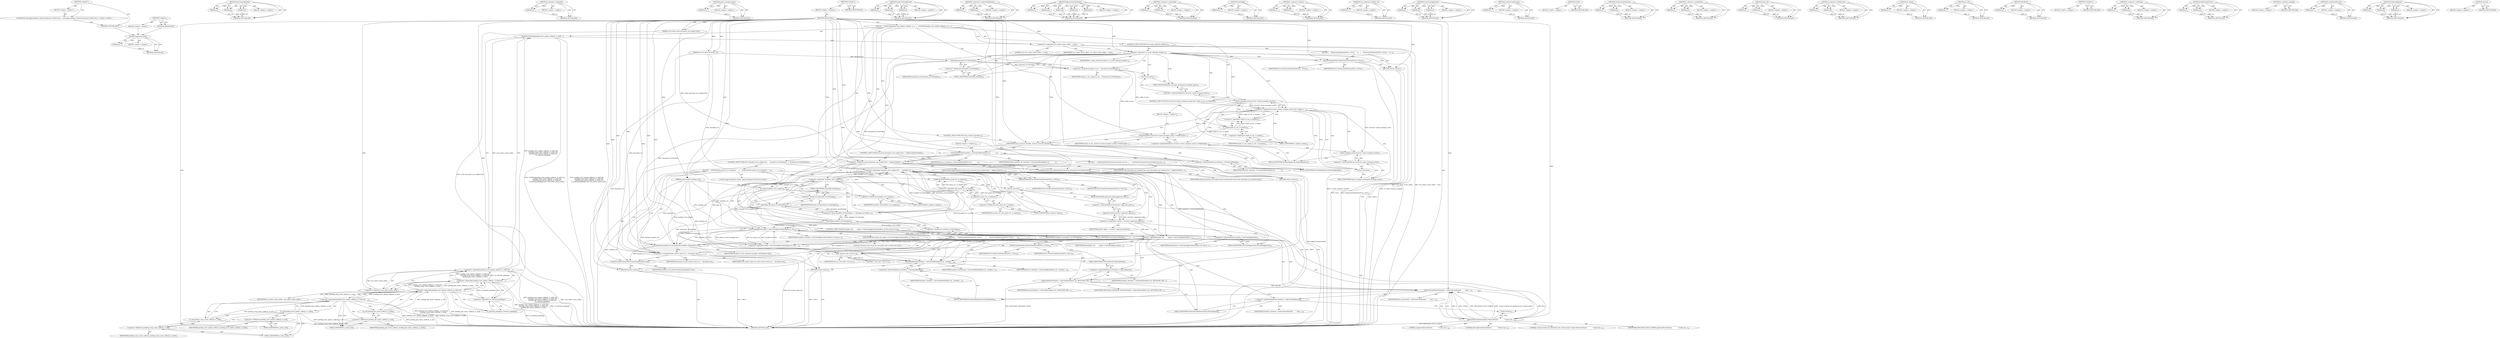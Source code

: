 digraph "&lt;global&gt;" {
vulnerable_280 [label=<(METHOD,appcache_policy)>];
vulnerable_281 [label=<(PARAM,p1)>];
vulnerable_282 [label=<(BLOCK,&lt;empty&gt;,&lt;empty&gt;)>];
vulnerable_283 [label=<(METHOD_RETURN,ANY)>];
vulnerable_260 [label=<(METHOD,OnContentBlocked)>];
vulnerable_261 [label=<(PARAM,p1)>];
vulnerable_262 [label=<(PARAM,p2)>];
vulnerable_263 [label=<(PARAM,p3)>];
vulnerable_264 [label=<(BLOCK,&lt;empty&gt;,&lt;empty&gt;)>];
vulnerable_265 [label=<(METHOD_RETURN,ANY)>];
vulnerable_218 [label=<(METHOD,&lt;operator&gt;.logicalNot)>];
vulnerable_219 [label=<(PARAM,p1)>];
vulnerable_220 [label=<(BLOCK,&lt;empty&gt;,&lt;empty&gt;)>];
vulnerable_221 [label=<(METHOD_RETURN,ANY)>];
vulnerable_239 [label=<(METHOD,quota_manager_proxy)>];
vulnerable_240 [label=<(PARAM,p1)>];
vulnerable_241 [label=<(BLOCK,&lt;empty&gt;,&lt;empty&gt;)>];
vulnerable_242 [label=<(METHOD_RETURN,ANY)>];
vulnerable_6 [label=<(METHOD,&lt;global&gt;)<SUB>1</SUB>>];
vulnerable_7 [label=<(BLOCK,&lt;empty&gt;,&lt;empty&gt;)<SUB>1</SUB>>];
vulnerable_8 [label=<(METHOD,SelectCache)<SUB>1</SUB>>];
vulnerable_9 [label=<(PARAM,const GURL&amp; document_url)<SUB>1</SUB>>];
vulnerable_10 [label=<(PARAM,const int64 cache_document_was_loaded_from)<SUB>2</SUB>>];
vulnerable_11 [label=<(PARAM,const GURL&amp; manifest_url)<SUB>3</SUB>>];
vulnerable_12 [label=<(BLOCK,{
   DCHECK(pending_start_update_callback_.is_n...,{
   DCHECK(pending_start_update_callback_.is_n...)<SUB>3</SUB>>];
vulnerable_13 [label=<(DCHECK,DCHECK(pending_start_update_callback_.is_null()...)<SUB>4</SUB>>];
vulnerable_14 [label=<(&lt;operator&gt;.logicalAnd,pending_start_update_callback_.is_null() &amp;&amp;
   ...)<SUB>4</SUB>>];
vulnerable_15 [label=<(&lt;operator&gt;.logicalAnd,pending_start_update_callback_.is_null() &amp;&amp;
   ...)<SUB>4</SUB>>];
vulnerable_16 [label=<(&lt;operator&gt;.logicalAnd,pending_start_update_callback_.is_null() &amp;&amp;
   ...)<SUB>4</SUB>>];
vulnerable_17 [label=<(&lt;operator&gt;.logicalAnd,pending_start_update_callback_.is_null() &amp;&amp;
   ...)<SUB>4</SUB>>];
vulnerable_18 [label=<(is_null,pending_start_update_callback_.is_null())<SUB>4</SUB>>];
vulnerable_19 [label=<(&lt;operator&gt;.fieldAccess,pending_start_update_callback_.is_null)<SUB>4</SUB>>];
vulnerable_20 [label=<(IDENTIFIER,pending_start_update_callback_,pending_start_update_callback_.is_null())<SUB>4</SUB>>];
vulnerable_21 [label=<(FIELD_IDENTIFIER,is_null,is_null)<SUB>4</SUB>>];
vulnerable_22 [label=<(is_null,pending_swap_cache_callback_.is_null())<SUB>5</SUB>>];
vulnerable_23 [label=<(&lt;operator&gt;.fieldAccess,pending_swap_cache_callback_.is_null)<SUB>5</SUB>>];
vulnerable_24 [label=<(IDENTIFIER,pending_swap_cache_callback_,pending_swap_cache_callback_.is_null())<SUB>5</SUB>>];
vulnerable_25 [label=<(FIELD_IDENTIFIER,is_null,is_null)<SUB>5</SUB>>];
vulnerable_26 [label=<(is_null,pending_get_status_callback_.is_null())<SUB>6</SUB>>];
vulnerable_27 [label=<(&lt;operator&gt;.fieldAccess,pending_get_status_callback_.is_null)<SUB>6</SUB>>];
vulnerable_28 [label=<(IDENTIFIER,pending_get_status_callback_,pending_get_status_callback_.is_null())<SUB>6</SUB>>];
vulnerable_29 [label=<(FIELD_IDENTIFIER,is_null,is_null)<SUB>6</SUB>>];
vulnerable_30 [label=<(&lt;operator&gt;.logicalNot,!is_selection_pending())<SUB>7</SUB>>];
vulnerable_31 [label=<(is_selection_pending,is_selection_pending())<SUB>7</SUB>>];
vulnerable_32 [label=<(&lt;operator&gt;.logicalNot,!was_select_cache_called_)<SUB>7</SUB>>];
vulnerable_33 [label=<(IDENTIFIER,was_select_cache_called_,!was_select_cache_called_)<SUB>7</SUB>>];
vulnerable_34 [label=<(&lt;operator&gt;.assignment,was_select_cache_called_ = true)<SUB>9</SUB>>];
vulnerable_35 [label=<(IDENTIFIER,was_select_cache_called_,was_select_cache_called_ = true)<SUB>9</SUB>>];
vulnerable_36 [label=<(LITERAL,true,was_select_cache_called_ = true)<SUB>9</SUB>>];
vulnerable_37 [label=<(CONTROL_STRUCTURE,IF,if (!is_cache_selection_enabled_))<SUB>10</SUB>>];
vulnerable_38 [label=<(&lt;operator&gt;.logicalNot,!is_cache_selection_enabled_)<SUB>10</SUB>>];
vulnerable_39 [label=<(IDENTIFIER,is_cache_selection_enabled_,!is_cache_selection_enabled_)<SUB>10</SUB>>];
vulnerable_40 [label=<(BLOCK,{
     FinishCacheSelection(NULL, NULL);
    re...,{
     FinishCacheSelection(NULL, NULL);
    re...)<SUB>10</SUB>>];
vulnerable_41 [label=<(FinishCacheSelection,FinishCacheSelection(NULL, NULL))<SUB>11</SUB>>];
vulnerable_42 [label=<(IDENTIFIER,NULL,FinishCacheSelection(NULL, NULL))<SUB>11</SUB>>];
vulnerable_43 [label=<(IDENTIFIER,NULL,FinishCacheSelection(NULL, NULL))<SUB>11</SUB>>];
vulnerable_44 [label=<(RETURN,return;,return;)<SUB>12</SUB>>];
vulnerable_45 [label=<(&lt;operator&gt;.assignment,origin_in_use_ = document_url.GetOrigin())<SUB>15</SUB>>];
vulnerable_46 [label=<(IDENTIFIER,origin_in_use_,origin_in_use_ = document_url.GetOrigin())<SUB>15</SUB>>];
vulnerable_47 [label=<(GetOrigin,document_url.GetOrigin())<SUB>15</SUB>>];
vulnerable_48 [label=<(&lt;operator&gt;.fieldAccess,document_url.GetOrigin)<SUB>15</SUB>>];
vulnerable_49 [label=<(IDENTIFIER,document_url,document_url.GetOrigin())<SUB>15</SUB>>];
vulnerable_50 [label=<(FIELD_IDENTIFIER,GetOrigin,GetOrigin)<SUB>15</SUB>>];
vulnerable_51 [label=<(CONTROL_STRUCTURE,IF,if (service()-&gt;quota_manager_proxy() &amp;&amp; !origin_in_use_.is_empty()))<SUB>16</SUB>>];
vulnerable_52 [label=<(&lt;operator&gt;.logicalAnd,service()-&gt;quota_manager_proxy() &amp;&amp; !origin_in_...)<SUB>16</SUB>>];
vulnerable_53 [label=<(quota_manager_proxy,service()-&gt;quota_manager_proxy())<SUB>16</SUB>>];
vulnerable_54 [label=<(&lt;operator&gt;.indirectFieldAccess,service()-&gt;quota_manager_proxy)<SUB>16</SUB>>];
vulnerable_55 [label=<(service,service())<SUB>16</SUB>>];
vulnerable_56 [label=<(FIELD_IDENTIFIER,quota_manager_proxy,quota_manager_proxy)<SUB>16</SUB>>];
vulnerable_57 [label=<(&lt;operator&gt;.logicalNot,!origin_in_use_.is_empty())<SUB>16</SUB>>];
vulnerable_58 [label=<(is_empty,origin_in_use_.is_empty())<SUB>16</SUB>>];
vulnerable_59 [label=<(&lt;operator&gt;.fieldAccess,origin_in_use_.is_empty)<SUB>16</SUB>>];
vulnerable_60 [label=<(IDENTIFIER,origin_in_use_,origin_in_use_.is_empty())<SUB>16</SUB>>];
vulnerable_61 [label=<(FIELD_IDENTIFIER,is_empty,is_empty)<SUB>16</SUB>>];
vulnerable_62 [label=<(BLOCK,&lt;empty&gt;,&lt;empty&gt;)<SUB>17</SUB>>];
vulnerable_63 [label=<(NotifyOriginInUse,service()-&gt;quota_manager_proxy()-&gt;NotifyOriginI...)<SUB>17</SUB>>];
vulnerable_64 [label=<(&lt;operator&gt;.indirectFieldAccess,service()-&gt;quota_manager_proxy()-&gt;NotifyOriginI...)<SUB>17</SUB>>];
vulnerable_65 [label=<(quota_manager_proxy,service()-&gt;quota_manager_proxy())<SUB>17</SUB>>];
vulnerable_66 [label=<(&lt;operator&gt;.indirectFieldAccess,service()-&gt;quota_manager_proxy)<SUB>17</SUB>>];
vulnerable_67 [label=<(service,service())<SUB>17</SUB>>];
vulnerable_68 [label=<(FIELD_IDENTIFIER,quota_manager_proxy,quota_manager_proxy)<SUB>17</SUB>>];
vulnerable_69 [label=<(FIELD_IDENTIFIER,NotifyOriginInUse,NotifyOriginInUse)<SUB>17</SUB>>];
vulnerable_70 [label=<(IDENTIFIER,origin_in_use_,service()-&gt;quota_manager_proxy()-&gt;NotifyOriginI...)<SUB>17</SUB>>];
vulnerable_71 [label=<(CONTROL_STRUCTURE,IF,if (main_resource_blocked_))<SUB>19</SUB>>];
vulnerable_72 [label=<(IDENTIFIER,main_resource_blocked_,if (main_resource_blocked_))<SUB>19</SUB>>];
vulnerable_73 [label=<(BLOCK,&lt;empty&gt;,&lt;empty&gt;)<SUB>20</SUB>>];
vulnerable_74 [label=<(OnContentBlocked,frontend_-&gt;OnContentBlocked(host_id_,
         ...)<SUB>20</SUB>>];
vulnerable_75 [label=<(&lt;operator&gt;.indirectFieldAccess,frontend_-&gt;OnContentBlocked)<SUB>20</SUB>>];
vulnerable_76 [label=<(IDENTIFIER,frontend_,frontend_-&gt;OnContentBlocked(host_id_,
         ...)<SUB>20</SUB>>];
vulnerable_77 [label=<(FIELD_IDENTIFIER,OnContentBlocked,OnContentBlocked)<SUB>20</SUB>>];
vulnerable_78 [label=<(IDENTIFIER,host_id_,frontend_-&gt;OnContentBlocked(host_id_,
         ...)<SUB>20</SUB>>];
vulnerable_79 [label=<(IDENTIFIER,blocked_manifest_url_,frontend_-&gt;OnContentBlocked(host_id_,
         ...)<SUB>21</SUB>>];
vulnerable_80 [label=<(CONTROL_STRUCTURE,IF,if (cache_document_was_loaded_from != kAppCacheNoCacheId))<SUB>24</SUB>>];
vulnerable_81 [label=<(&lt;operator&gt;.notEquals,cache_document_was_loaded_from != kAppCacheNoCa...)<SUB>24</SUB>>];
vulnerable_82 [label=<(IDENTIFIER,cache_document_was_loaded_from,cache_document_was_loaded_from != kAppCacheNoCa...)<SUB>24</SUB>>];
vulnerable_83 [label=<(IDENTIFIER,kAppCacheNoCacheId,cache_document_was_loaded_from != kAppCacheNoCa...)<SUB>24</SUB>>];
vulnerable_84 [label=<(BLOCK,{
     LoadSelectedCache(cache_document_was_loa...,{
     LoadSelectedCache(cache_document_was_loa...)<SUB>24</SUB>>];
vulnerable_85 [label=<(LoadSelectedCache,LoadSelectedCache(cache_document_was_loaded_from))<SUB>25</SUB>>];
vulnerable_86 [label=<(IDENTIFIER,cache_document_was_loaded_from,LoadSelectedCache(cache_document_was_loaded_from))<SUB>25</SUB>>];
vulnerable_87 [label=<(RETURN,return;,return;)<SUB>26</SUB>>];
vulnerable_88 [label=<(CONTROL_STRUCTURE,IF,if (!manifest_url.is_empty() &amp;&amp;
      (manifest_url.GetOrigin() == document_url.GetOrigin())))<SUB>29</SUB>>];
vulnerable_89 [label=<(&lt;operator&gt;.logicalAnd,!manifest_url.is_empty() &amp;&amp;
      (manifest_url...)<SUB>29</SUB>>];
vulnerable_90 [label=<(&lt;operator&gt;.logicalNot,!manifest_url.is_empty())<SUB>29</SUB>>];
vulnerable_91 [label=<(is_empty,manifest_url.is_empty())<SUB>29</SUB>>];
vulnerable_92 [label=<(&lt;operator&gt;.fieldAccess,manifest_url.is_empty)<SUB>29</SUB>>];
vulnerable_93 [label=<(IDENTIFIER,manifest_url,manifest_url.is_empty())<SUB>29</SUB>>];
vulnerable_94 [label=<(FIELD_IDENTIFIER,is_empty,is_empty)<SUB>29</SUB>>];
vulnerable_95 [label=<(&lt;operator&gt;.equals,manifest_url.GetOrigin() == document_url.GetOri...)<SUB>30</SUB>>];
vulnerable_96 [label=<(GetOrigin,manifest_url.GetOrigin())<SUB>30</SUB>>];
vulnerable_97 [label=<(&lt;operator&gt;.fieldAccess,manifest_url.GetOrigin)<SUB>30</SUB>>];
vulnerable_98 [label=<(IDENTIFIER,manifest_url,manifest_url.GetOrigin())<SUB>30</SUB>>];
vulnerable_99 [label=<(FIELD_IDENTIFIER,GetOrigin,GetOrigin)<SUB>30</SUB>>];
vulnerable_100 [label=<(GetOrigin,document_url.GetOrigin())<SUB>30</SUB>>];
vulnerable_101 [label=<(&lt;operator&gt;.fieldAccess,document_url.GetOrigin)<SUB>30</SUB>>];
vulnerable_102 [label=<(IDENTIFIER,document_url,document_url.GetOrigin())<SUB>30</SUB>>];
vulnerable_103 [label=<(FIELD_IDENTIFIER,GetOrigin,GetOrigin)<SUB>30</SUB>>];
vulnerable_104 [label=<(BLOCK,{
    DCHECK(!first_party_url_.is_empty());
   ...,{
    DCHECK(!first_party_url_.is_empty());
   ...)<SUB>30</SUB>>];
vulnerable_105 [label=<(DCHECK,DCHECK(!first_party_url_.is_empty()))<SUB>31</SUB>>];
vulnerable_106 [label=<(&lt;operator&gt;.logicalNot,!first_party_url_.is_empty())<SUB>31</SUB>>];
vulnerable_107 [label=<(is_empty,first_party_url_.is_empty())<SUB>31</SUB>>];
vulnerable_108 [label=<(&lt;operator&gt;.fieldAccess,first_party_url_.is_empty)<SUB>31</SUB>>];
vulnerable_109 [label=<(IDENTIFIER,first_party_url_,first_party_url_.is_empty())<SUB>31</SUB>>];
vulnerable_110 [label=<(FIELD_IDENTIFIER,is_empty,is_empty)<SUB>31</SUB>>];
vulnerable_111 [label="<(LOCAL,AppCachePolicy* policy: AppCachePolicy*)<SUB>32</SUB>>"];
vulnerable_112 [label=<(&lt;operator&gt;.assignment,* policy = service()-&gt;appcache_policy())<SUB>32</SUB>>];
vulnerable_113 [label=<(IDENTIFIER,policy,* policy = service()-&gt;appcache_policy())<SUB>32</SUB>>];
vulnerable_114 [label=<(appcache_policy,service()-&gt;appcache_policy())<SUB>32</SUB>>];
vulnerable_115 [label=<(&lt;operator&gt;.indirectFieldAccess,service()-&gt;appcache_policy)<SUB>32</SUB>>];
vulnerable_116 [label=<(service,service())<SUB>32</SUB>>];
vulnerable_117 [label=<(FIELD_IDENTIFIER,appcache_policy,appcache_policy)<SUB>32</SUB>>];
vulnerable_118 [label=<(CONTROL_STRUCTURE,IF,if (policy &amp;&amp;
        !policy-&gt;CanCreateAppCache(manifest_url, first_party_url_)))<SUB>33</SUB>>];
vulnerable_119 [label=<(&lt;operator&gt;.logicalAnd,policy &amp;&amp;
        !policy-&gt;CanCreateAppCache(ma...)<SUB>33</SUB>>];
vulnerable_120 [label=<(IDENTIFIER,policy,policy &amp;&amp;
        !policy-&gt;CanCreateAppCache(ma...)<SUB>33</SUB>>];
vulnerable_121 [label=<(&lt;operator&gt;.logicalNot,!policy-&gt;CanCreateAppCache(manifest_url, first_...)<SUB>34</SUB>>];
vulnerable_122 [label=<(CanCreateAppCache,policy-&gt;CanCreateAppCache(manifest_url, first_p...)<SUB>34</SUB>>];
vulnerable_123 [label=<(&lt;operator&gt;.indirectFieldAccess,policy-&gt;CanCreateAppCache)<SUB>34</SUB>>];
vulnerable_124 [label=<(IDENTIFIER,policy,policy-&gt;CanCreateAppCache(manifest_url, first_p...)<SUB>34</SUB>>];
vulnerable_125 [label=<(FIELD_IDENTIFIER,CanCreateAppCache,CanCreateAppCache)<SUB>34</SUB>>];
vulnerable_126 [label=<(IDENTIFIER,manifest_url,policy-&gt;CanCreateAppCache(manifest_url, first_p...)<SUB>34</SUB>>];
vulnerable_127 [label=<(IDENTIFIER,first_party_url_,policy-&gt;CanCreateAppCache(manifest_url, first_p...)<SUB>34</SUB>>];
vulnerable_128 [label=<(BLOCK,{
      FinishCacheSelection(NULL, NULL);
     ...,{
      FinishCacheSelection(NULL, NULL);
     ...)<SUB>34</SUB>>];
vulnerable_129 [label=<(FinishCacheSelection,FinishCacheSelection(NULL, NULL))<SUB>35</SUB>>];
vulnerable_130 [label=<(IDENTIFIER,NULL,FinishCacheSelection(NULL, NULL))<SUB>35</SUB>>];
vulnerable_131 [label=<(IDENTIFIER,NULL,FinishCacheSelection(NULL, NULL))<SUB>35</SUB>>];
vulnerable_132 [label="<(LOCAL,std.vector&lt;int&gt; host_ids: std.vector&lt;int&gt;)<SUB>36</SUB>>"];
vulnerable_133 [label=<(host_ids,host_ids(1, host_id_))<SUB>36</SUB>>];
vulnerable_134 [label=<(LITERAL,1,host_ids(1, host_id_))<SUB>36</SUB>>];
vulnerable_135 [label=<(IDENTIFIER,host_id_,host_ids(1, host_id_))<SUB>36</SUB>>];
vulnerable_136 [label=<(OnEventRaised,frontend_-&gt;OnEventRaised(host_ids, APPCACHE_CHE...)<SUB>37</SUB>>];
vulnerable_137 [label=<(&lt;operator&gt;.indirectFieldAccess,frontend_-&gt;OnEventRaised)<SUB>37</SUB>>];
vulnerable_138 [label=<(IDENTIFIER,frontend_,frontend_-&gt;OnEventRaised(host_ids, APPCACHE_CHE...)<SUB>37</SUB>>];
vulnerable_139 [label=<(FIELD_IDENTIFIER,OnEventRaised,OnEventRaised)<SUB>37</SUB>>];
vulnerable_140 [label=<(IDENTIFIER,host_ids,frontend_-&gt;OnEventRaised(host_ids, APPCACHE_CHE...)<SUB>37</SUB>>];
vulnerable_141 [label=<(IDENTIFIER,APPCACHE_CHECKING_EVENT,frontend_-&gt;OnEventRaised(host_ids, APPCACHE_CHE...)<SUB>37</SUB>>];
vulnerable_142 [label=<(OnErrorEventRaised,frontend_-&gt;OnErrorEventRaised(
          host_i...)<SUB>38</SUB>>];
vulnerable_143 [label=<(&lt;operator&gt;.indirectFieldAccess,frontend_-&gt;OnErrorEventRaised)<SUB>38</SUB>>];
vulnerable_144 [label=<(IDENTIFIER,frontend_,frontend_-&gt;OnErrorEventRaised(
          host_i...)<SUB>38</SUB>>];
vulnerable_145 [label=<(FIELD_IDENTIFIER,OnErrorEventRaised,OnErrorEventRaised)<SUB>38</SUB>>];
vulnerable_146 [label=<(IDENTIFIER,host_ids,frontend_-&gt;OnErrorEventRaised(
          host_i...)<SUB>39</SUB>>];
vulnerable_147 [label=<(AppCacheErrorDetails,AppCacheErrorDetails(
              &quot;Cache crea...)<SUB>40</SUB>>];
vulnerable_148 [label=<(LITERAL,&quot;Cache creation was blocked by the content policy&quot;,AppCacheErrorDetails(
              &quot;Cache crea...)<SUB>41</SUB>>];
vulnerable_149 [label=<(IDENTIFIER,APPCACHE_POLICY_ERROR,AppCacheErrorDetails(
              &quot;Cache crea...)<SUB>42</SUB>>];
vulnerable_150 [label=<(GURL,GURL())<SUB>43</SUB>>];
vulnerable_151 [label=<(LITERAL,0,AppCacheErrorDetails(
              &quot;Cache crea...)<SUB>44</SUB>>];
vulnerable_152 [label=<(LITERAL,false,AppCacheErrorDetails(
              &quot;Cache crea...)<SUB>45</SUB>>];
vulnerable_153 [label=<(OnContentBlocked,frontend_-&gt;OnContentBlocked(host_id_, manifest_...)<SUB>46</SUB>>];
vulnerable_154 [label=<(&lt;operator&gt;.indirectFieldAccess,frontend_-&gt;OnContentBlocked)<SUB>46</SUB>>];
vulnerable_155 [label=<(IDENTIFIER,frontend_,frontend_-&gt;OnContentBlocked(host_id_, manifest_...)<SUB>46</SUB>>];
vulnerable_156 [label=<(FIELD_IDENTIFIER,OnContentBlocked,OnContentBlocked)<SUB>46</SUB>>];
vulnerable_157 [label=<(IDENTIFIER,host_id_,frontend_-&gt;OnContentBlocked(host_id_, manifest_...)<SUB>46</SUB>>];
vulnerable_158 [label=<(IDENTIFIER,manifest_url,frontend_-&gt;OnContentBlocked(host_id_, manifest_...)<SUB>46</SUB>>];
vulnerable_159 [label=<(RETURN,return;,return;)<SUB>47</SUB>>];
vulnerable_160 [label=<(set_preferred_manifest_url,set_preferred_manifest_url(manifest_url))<SUB>50</SUB>>];
vulnerable_161 [label=<(IDENTIFIER,manifest_url,set_preferred_manifest_url(manifest_url))<SUB>50</SUB>>];
vulnerable_162 [label=<(&lt;operator&gt;.assignment,new_master_entry_url_ = document_url)<SUB>51</SUB>>];
vulnerable_163 [label=<(IDENTIFIER,new_master_entry_url_,new_master_entry_url_ = document_url)<SUB>51</SUB>>];
vulnerable_164 [label=<(IDENTIFIER,document_url,new_master_entry_url_ = document_url)<SUB>51</SUB>>];
vulnerable_165 [label=<(LoadOrCreateGroup,LoadOrCreateGroup(manifest_url))<SUB>52</SUB>>];
vulnerable_166 [label=<(IDENTIFIER,manifest_url,LoadOrCreateGroup(manifest_url))<SUB>52</SUB>>];
vulnerable_167 [label=<(RETURN,return;,return;)<SUB>53</SUB>>];
vulnerable_168 [label=<(FinishCacheSelection,FinishCacheSelection(NULL, NULL))<SUB>56</SUB>>];
vulnerable_169 [label=<(IDENTIFIER,NULL,FinishCacheSelection(NULL, NULL))<SUB>56</SUB>>];
vulnerable_170 [label=<(IDENTIFIER,NULL,FinishCacheSelection(NULL, NULL))<SUB>56</SUB>>];
vulnerable_171 [label=<(METHOD_RETURN,void)<SUB>1</SUB>>];
vulnerable_173 [label=<(METHOD_RETURN,ANY)<SUB>1</SUB>>];
vulnerable_301 [label=<(METHOD,OnErrorEventRaised)>];
vulnerable_302 [label=<(PARAM,p1)>];
vulnerable_303 [label=<(PARAM,p2)>];
vulnerable_304 [label=<(PARAM,p3)>];
vulnerable_305 [label=<(BLOCK,&lt;empty&gt;,&lt;empty&gt;)>];
vulnerable_306 [label=<(METHOD_RETURN,ANY)>];
vulnerable_243 [label=<(METHOD,&lt;operator&gt;.indirectFieldAccess)>];
vulnerable_244 [label=<(PARAM,p1)>];
vulnerable_245 [label=<(PARAM,p2)>];
vulnerable_246 [label=<(BLOCK,&lt;empty&gt;,&lt;empty&gt;)>];
vulnerable_247 [label=<(METHOD_RETURN,ANY)>];
vulnerable_307 [label=<(METHOD,AppCacheErrorDetails)>];
vulnerable_308 [label=<(PARAM,p1)>];
vulnerable_309 [label=<(PARAM,p2)>];
vulnerable_310 [label=<(PARAM,p3)>];
vulnerable_311 [label=<(PARAM,p4)>];
vulnerable_312 [label=<(PARAM,p5)>];
vulnerable_313 [label=<(BLOCK,&lt;empty&gt;,&lt;empty&gt;)>];
vulnerable_314 [label=<(METHOD_RETURN,ANY)>];
vulnerable_204 [label=<(METHOD,&lt;operator&gt;.logicalAnd)>];
vulnerable_205 [label=<(PARAM,p1)>];
vulnerable_206 [label=<(PARAM,p2)>];
vulnerable_207 [label=<(BLOCK,&lt;empty&gt;,&lt;empty&gt;)>];
vulnerable_208 [label=<(METHOD_RETURN,ANY)>];
vulnerable_235 [label=<(METHOD,GetOrigin)>];
vulnerable_236 [label=<(PARAM,p1)>];
vulnerable_237 [label=<(BLOCK,&lt;empty&gt;,&lt;empty&gt;)>];
vulnerable_238 [label=<(METHOD_RETURN,ANY)>];
vulnerable_275 [label=<(METHOD,&lt;operator&gt;.equals)>];
vulnerable_276 [label=<(PARAM,p1)>];
vulnerable_277 [label=<(PARAM,p2)>];
vulnerable_278 [label=<(BLOCK,&lt;empty&gt;,&lt;empty&gt;)>];
vulnerable_279 [label=<(METHOD_RETURN,ANY)>];
vulnerable_318 [label=<(METHOD,set_preferred_manifest_url)>];
vulnerable_319 [label=<(PARAM,p1)>];
vulnerable_320 [label=<(BLOCK,&lt;empty&gt;,&lt;empty&gt;)>];
vulnerable_321 [label=<(METHOD_RETURN,ANY)>];
vulnerable_284 [label=<(METHOD,CanCreateAppCache)>];
vulnerable_285 [label=<(PARAM,p1)>];
vulnerable_286 [label=<(PARAM,p2)>];
vulnerable_287 [label=<(PARAM,p3)>];
vulnerable_288 [label=<(BLOCK,&lt;empty&gt;,&lt;empty&gt;)>];
vulnerable_289 [label=<(METHOD_RETURN,ANY)>];
vulnerable_322 [label=<(METHOD,LoadOrCreateGroup)>];
vulnerable_323 [label=<(PARAM,p1)>];
vulnerable_324 [label=<(BLOCK,&lt;empty&gt;,&lt;empty&gt;)>];
vulnerable_325 [label=<(METHOD_RETURN,ANY)>];
vulnerable_315 [label=<(METHOD,GURL)>];
vulnerable_316 [label=<(BLOCK,&lt;empty&gt;,&lt;empty&gt;)>];
vulnerable_317 [label=<(METHOD_RETURN,ANY)>];
vulnerable_230 [label=<(METHOD,FinishCacheSelection)>];
vulnerable_231 [label=<(PARAM,p1)>];
vulnerable_232 [label=<(PARAM,p2)>];
vulnerable_233 [label=<(BLOCK,&lt;empty&gt;,&lt;empty&gt;)>];
vulnerable_234 [label=<(METHOD_RETURN,ANY)>];
vulnerable_225 [label=<(METHOD,&lt;operator&gt;.assignment)>];
vulnerable_226 [label=<(PARAM,p1)>];
vulnerable_227 [label=<(PARAM,p2)>];
vulnerable_228 [label=<(BLOCK,&lt;empty&gt;,&lt;empty&gt;)>];
vulnerable_229 [label=<(METHOD_RETURN,ANY)>];
vulnerable_290 [label=<(METHOD,host_ids)>];
vulnerable_291 [label=<(PARAM,p1)>];
vulnerable_292 [label=<(PARAM,p2)>];
vulnerable_293 [label=<(BLOCK,&lt;empty&gt;,&lt;empty&gt;)>];
vulnerable_294 [label=<(METHOD_RETURN,ANY)>];
vulnerable_213 [label=<(METHOD,&lt;operator&gt;.fieldAccess)>];
vulnerable_214 [label=<(PARAM,p1)>];
vulnerable_215 [label=<(PARAM,p2)>];
vulnerable_216 [label=<(BLOCK,&lt;empty&gt;,&lt;empty&gt;)>];
vulnerable_217 [label=<(METHOD_RETURN,ANY)>];
vulnerable_251 [label=<(METHOD,is_empty)>];
vulnerable_252 [label=<(PARAM,p1)>];
vulnerable_253 [label=<(BLOCK,&lt;empty&gt;,&lt;empty&gt;)>];
vulnerable_254 [label=<(METHOD_RETURN,ANY)>];
vulnerable_209 [label=<(METHOD,is_null)>];
vulnerable_210 [label=<(PARAM,p1)>];
vulnerable_211 [label=<(BLOCK,&lt;empty&gt;,&lt;empty&gt;)>];
vulnerable_212 [label=<(METHOD_RETURN,ANY)>];
vulnerable_200 [label=<(METHOD,DCHECK)>];
vulnerable_201 [label=<(PARAM,p1)>];
vulnerable_202 [label=<(BLOCK,&lt;empty&gt;,&lt;empty&gt;)>];
vulnerable_203 [label=<(METHOD_RETURN,ANY)>];
vulnerable_194 [label=<(METHOD,&lt;global&gt;)<SUB>1</SUB>>];
vulnerable_195 [label=<(BLOCK,&lt;empty&gt;,&lt;empty&gt;)>];
vulnerable_196 [label=<(METHOD_RETURN,ANY)>];
vulnerable_266 [label=<(METHOD,&lt;operator&gt;.notEquals)>];
vulnerable_267 [label=<(PARAM,p1)>];
vulnerable_268 [label=<(PARAM,p2)>];
vulnerable_269 [label=<(BLOCK,&lt;empty&gt;,&lt;empty&gt;)>];
vulnerable_270 [label=<(METHOD_RETURN,ANY)>];
vulnerable_255 [label=<(METHOD,NotifyOriginInUse)>];
vulnerable_256 [label=<(PARAM,p1)>];
vulnerable_257 [label=<(PARAM,p2)>];
vulnerable_258 [label=<(BLOCK,&lt;empty&gt;,&lt;empty&gt;)>];
vulnerable_259 [label=<(METHOD_RETURN,ANY)>];
vulnerable_222 [label=<(METHOD,is_selection_pending)>];
vulnerable_223 [label=<(BLOCK,&lt;empty&gt;,&lt;empty&gt;)>];
vulnerable_224 [label=<(METHOD_RETURN,ANY)>];
vulnerable_271 [label=<(METHOD,LoadSelectedCache)>];
vulnerable_272 [label=<(PARAM,p1)>];
vulnerable_273 [label=<(BLOCK,&lt;empty&gt;,&lt;empty&gt;)>];
vulnerable_274 [label=<(METHOD_RETURN,ANY)>];
vulnerable_295 [label=<(METHOD,OnEventRaised)>];
vulnerable_296 [label=<(PARAM,p1)>];
vulnerable_297 [label=<(PARAM,p2)>];
vulnerable_298 [label=<(PARAM,p3)>];
vulnerable_299 [label=<(BLOCK,&lt;empty&gt;,&lt;empty&gt;)>];
vulnerable_300 [label=<(METHOD_RETURN,ANY)>];
vulnerable_248 [label=<(METHOD,service)>];
vulnerable_249 [label=<(BLOCK,&lt;empty&gt;,&lt;empty&gt;)>];
vulnerable_250 [label=<(METHOD_RETURN,ANY)>];
fixed_6 [label=<(METHOD,&lt;global&gt;)<SUB>1</SUB>>];
fixed_7 [label=<(BLOCK,&lt;empty&gt;,&lt;empty&gt;)<SUB>1</SUB>>];
fixed_8 [label="<(UNKNOWN,void AppCacheHost::SelectCache(const GURL&amp; docu...,void AppCacheHost::SelectCache(const GURL&amp; docu...)<SUB>1</SUB>>"];
fixed_9 [label=<(METHOD_RETURN,ANY)<SUB>1</SUB>>];
fixed_14 [label=<(METHOD,&lt;global&gt;)<SUB>1</SUB>>];
fixed_15 [label=<(BLOCK,&lt;empty&gt;,&lt;empty&gt;)>];
fixed_16 [label=<(METHOD_RETURN,ANY)>];
vulnerable_280 -> vulnerable_281  [key=0, label="AST: "];
vulnerable_280 -> vulnerable_281  [key=1, label="DDG: "];
vulnerable_280 -> vulnerable_282  [key=0, label="AST: "];
vulnerable_280 -> vulnerable_283  [key=0, label="AST: "];
vulnerable_280 -> vulnerable_283  [key=1, label="CFG: "];
vulnerable_281 -> vulnerable_283  [key=0, label="DDG: p1"];
vulnerable_260 -> vulnerable_261  [key=0, label="AST: "];
vulnerable_260 -> vulnerable_261  [key=1, label="DDG: "];
vulnerable_260 -> vulnerable_264  [key=0, label="AST: "];
vulnerable_260 -> vulnerable_262  [key=0, label="AST: "];
vulnerable_260 -> vulnerable_262  [key=1, label="DDG: "];
vulnerable_260 -> vulnerable_265  [key=0, label="AST: "];
vulnerable_260 -> vulnerable_265  [key=1, label="CFG: "];
vulnerable_260 -> vulnerable_263  [key=0, label="AST: "];
vulnerable_260 -> vulnerable_263  [key=1, label="DDG: "];
vulnerable_261 -> vulnerable_265  [key=0, label="DDG: p1"];
vulnerable_262 -> vulnerable_265  [key=0, label="DDG: p2"];
vulnerable_263 -> vulnerable_265  [key=0, label="DDG: p3"];
vulnerable_218 -> vulnerable_219  [key=0, label="AST: "];
vulnerable_218 -> vulnerable_219  [key=1, label="DDG: "];
vulnerable_218 -> vulnerable_220  [key=0, label="AST: "];
vulnerable_218 -> vulnerable_221  [key=0, label="AST: "];
vulnerable_218 -> vulnerable_221  [key=1, label="CFG: "];
vulnerable_219 -> vulnerable_221  [key=0, label="DDG: p1"];
vulnerable_239 -> vulnerable_240  [key=0, label="AST: "];
vulnerable_239 -> vulnerable_240  [key=1, label="DDG: "];
vulnerable_239 -> vulnerable_241  [key=0, label="AST: "];
vulnerable_239 -> vulnerable_242  [key=0, label="AST: "];
vulnerable_239 -> vulnerable_242  [key=1, label="CFG: "];
vulnerable_240 -> vulnerable_242  [key=0, label="DDG: p1"];
vulnerable_6 -> vulnerable_7  [key=0, label="AST: "];
vulnerable_6 -> vulnerable_173  [key=0, label="AST: "];
vulnerable_6 -> vulnerable_173  [key=1, label="CFG: "];
vulnerable_7 -> vulnerable_8  [key=0, label="AST: "];
vulnerable_8 -> vulnerable_9  [key=0, label="AST: "];
vulnerable_8 -> vulnerable_9  [key=1, label="DDG: "];
vulnerable_8 -> vulnerable_10  [key=0, label="AST: "];
vulnerable_8 -> vulnerable_10  [key=1, label="DDG: "];
vulnerable_8 -> vulnerable_11  [key=0, label="AST: "];
vulnerable_8 -> vulnerable_11  [key=1, label="DDG: "];
vulnerable_8 -> vulnerable_12  [key=0, label="AST: "];
vulnerable_8 -> vulnerable_171  [key=0, label="AST: "];
vulnerable_8 -> vulnerable_21  [key=0, label="CFG: "];
vulnerable_8 -> vulnerable_34  [key=0, label="DDG: "];
vulnerable_8 -> vulnerable_72  [key=0, label="DDG: "];
vulnerable_8 -> vulnerable_168  [key=0, label="DDG: "];
vulnerable_8 -> vulnerable_38  [key=0, label="DDG: "];
vulnerable_8 -> vulnerable_44  [key=0, label="DDG: "];
vulnerable_8 -> vulnerable_81  [key=0, label="DDG: "];
vulnerable_8 -> vulnerable_87  [key=0, label="DDG: "];
vulnerable_8 -> vulnerable_162  [key=0, label="DDG: "];
vulnerable_8 -> vulnerable_167  [key=0, label="DDG: "];
vulnerable_8 -> vulnerable_32  [key=0, label="DDG: "];
vulnerable_8 -> vulnerable_41  [key=0, label="DDG: "];
vulnerable_8 -> vulnerable_63  [key=0, label="DDG: "];
vulnerable_8 -> vulnerable_74  [key=0, label="DDG: "];
vulnerable_8 -> vulnerable_85  [key=0, label="DDG: "];
vulnerable_8 -> vulnerable_160  [key=0, label="DDG: "];
vulnerable_8 -> vulnerable_165  [key=0, label="DDG: "];
vulnerable_8 -> vulnerable_30  [key=0, label="DDG: "];
vulnerable_8 -> vulnerable_119  [key=0, label="DDG: "];
vulnerable_8 -> vulnerable_159  [key=0, label="DDG: "];
vulnerable_8 -> vulnerable_129  [key=0, label="DDG: "];
vulnerable_8 -> vulnerable_133  [key=0, label="DDG: "];
vulnerable_8 -> vulnerable_136  [key=0, label="DDG: "];
vulnerable_8 -> vulnerable_142  [key=0, label="DDG: "];
vulnerable_8 -> vulnerable_153  [key=0, label="DDG: "];
vulnerable_8 -> vulnerable_122  [key=0, label="DDG: "];
vulnerable_8 -> vulnerable_147  [key=0, label="DDG: "];
vulnerable_9 -> vulnerable_171  [key=0, label="DDG: document_url"];
vulnerable_9 -> vulnerable_47  [key=0, label="DDG: document_url"];
vulnerable_9 -> vulnerable_162  [key=0, label="DDG: document_url"];
vulnerable_9 -> vulnerable_100  [key=0, label="DDG: document_url"];
vulnerable_10 -> vulnerable_171  [key=0, label="DDG: cache_document_was_loaded_from"];
vulnerable_10 -> vulnerable_81  [key=0, label="DDG: cache_document_was_loaded_from"];
vulnerable_11 -> vulnerable_171  [key=0, label="DDG: manifest_url"];
vulnerable_11 -> vulnerable_160  [key=0, label="DDG: manifest_url"];
vulnerable_11 -> vulnerable_91  [key=0, label="DDG: manifest_url"];
vulnerable_11 -> vulnerable_96  [key=0, label="DDG: manifest_url"];
vulnerable_11 -> vulnerable_153  [key=0, label="DDG: manifest_url"];
vulnerable_11 -> vulnerable_122  [key=0, label="DDG: manifest_url"];
vulnerable_12 -> vulnerable_13  [key=0, label="AST: "];
vulnerable_12 -> vulnerable_34  [key=0, label="AST: "];
vulnerable_12 -> vulnerable_37  [key=0, label="AST: "];
vulnerable_12 -> vulnerable_45  [key=0, label="AST: "];
vulnerable_12 -> vulnerable_51  [key=0, label="AST: "];
vulnerable_12 -> vulnerable_71  [key=0, label="AST: "];
vulnerable_12 -> vulnerable_80  [key=0, label="AST: "];
vulnerable_12 -> vulnerable_88  [key=0, label="AST: "];
vulnerable_12 -> vulnerable_168  [key=0, label="AST: "];
vulnerable_13 -> vulnerable_14  [key=0, label="AST: "];
vulnerable_13 -> vulnerable_34  [key=0, label="CFG: "];
vulnerable_13 -> vulnerable_171  [key=0, label="DDG: pending_start_update_callback_.is_null() &amp;&amp;
          pending_swap_cache_callback_.is_null() &amp;&amp;
          pending_get_status_callback_.is_null() &amp;&amp;
         !is_selection_pending() &amp;&amp; !was_select_cache_called_"];
vulnerable_13 -> vulnerable_171  [key=1, label="DDG: DCHECK(pending_start_update_callback_.is_null() &amp;&amp;
          pending_swap_cache_callback_.is_null() &amp;&amp;
          pending_get_status_callback_.is_null() &amp;&amp;
         !is_selection_pending() &amp;&amp; !was_select_cache_called_)"];
vulnerable_14 -> vulnerable_15  [key=0, label="AST: "];
vulnerable_14 -> vulnerable_32  [key=0, label="AST: "];
vulnerable_14 -> vulnerable_13  [key=0, label="CFG: "];
vulnerable_14 -> vulnerable_13  [key=1, label="DDG: pending_start_update_callback_.is_null() &amp;&amp;
          pending_swap_cache_callback_.is_null() &amp;&amp;
          pending_get_status_callback_.is_null() &amp;&amp;
         !is_selection_pending()"];
vulnerable_14 -> vulnerable_13  [key=2, label="DDG: !was_select_cache_called_"];
vulnerable_14 -> vulnerable_171  [key=0, label="DDG: pending_start_update_callback_.is_null() &amp;&amp;
          pending_swap_cache_callback_.is_null() &amp;&amp;
          pending_get_status_callback_.is_null() &amp;&amp;
         !is_selection_pending()"];
vulnerable_14 -> vulnerable_171  [key=1, label="DDG: !was_select_cache_called_"];
vulnerable_15 -> vulnerable_16  [key=0, label="AST: "];
vulnerable_15 -> vulnerable_30  [key=0, label="AST: "];
vulnerable_15 -> vulnerable_14  [key=0, label="CFG: "];
vulnerable_15 -> vulnerable_14  [key=1, label="DDG: pending_start_update_callback_.is_null() &amp;&amp;
          pending_swap_cache_callback_.is_null() &amp;&amp;
          pending_get_status_callback_.is_null()"];
vulnerable_15 -> vulnerable_14  [key=2, label="DDG: !is_selection_pending()"];
vulnerable_15 -> vulnerable_32  [key=0, label="CFG: "];
vulnerable_15 -> vulnerable_32  [key=1, label="CDG: "];
vulnerable_15 -> vulnerable_171  [key=0, label="DDG: pending_start_update_callback_.is_null() &amp;&amp;
          pending_swap_cache_callback_.is_null() &amp;&amp;
          pending_get_status_callback_.is_null()"];
vulnerable_15 -> vulnerable_171  [key=1, label="DDG: !is_selection_pending()"];
vulnerable_16 -> vulnerable_17  [key=0, label="AST: "];
vulnerable_16 -> vulnerable_26  [key=0, label="AST: "];
vulnerable_16 -> vulnerable_31  [key=0, label="CFG: "];
vulnerable_16 -> vulnerable_31  [key=1, label="CDG: "];
vulnerable_16 -> vulnerable_15  [key=0, label="CFG: "];
vulnerable_16 -> vulnerable_15  [key=1, label="DDG: pending_start_update_callback_.is_null() &amp;&amp;
          pending_swap_cache_callback_.is_null()"];
vulnerable_16 -> vulnerable_15  [key=2, label="DDG: pending_get_status_callback_.is_null()"];
vulnerable_16 -> vulnerable_171  [key=0, label="DDG: pending_start_update_callback_.is_null() &amp;&amp;
          pending_swap_cache_callback_.is_null()"];
vulnerable_16 -> vulnerable_171  [key=1, label="DDG: pending_get_status_callback_.is_null()"];
vulnerable_16 -> vulnerable_30  [key=0, label="CDG: "];
vulnerable_17 -> vulnerable_18  [key=0, label="AST: "];
vulnerable_17 -> vulnerable_22  [key=0, label="AST: "];
vulnerable_17 -> vulnerable_16  [key=0, label="CFG: "];
vulnerable_17 -> vulnerable_16  [key=1, label="DDG: pending_start_update_callback_.is_null()"];
vulnerable_17 -> vulnerable_16  [key=2, label="DDG: pending_swap_cache_callback_.is_null()"];
vulnerable_17 -> vulnerable_29  [key=0, label="CFG: "];
vulnerable_17 -> vulnerable_29  [key=1, label="CDG: "];
vulnerable_17 -> vulnerable_171  [key=0, label="DDG: pending_start_update_callback_.is_null()"];
vulnerable_17 -> vulnerable_171  [key=1, label="DDG: pending_swap_cache_callback_.is_null()"];
vulnerable_17 -> vulnerable_26  [key=0, label="CDG: "];
vulnerable_17 -> vulnerable_27  [key=0, label="CDG: "];
vulnerable_18 -> vulnerable_19  [key=0, label="AST: "];
vulnerable_18 -> vulnerable_17  [key=0, label="CFG: "];
vulnerable_18 -> vulnerable_17  [key=1, label="DDG: pending_start_update_callback_.is_null"];
vulnerable_18 -> vulnerable_25  [key=0, label="CFG: "];
vulnerable_18 -> vulnerable_25  [key=1, label="CDG: "];
vulnerable_18 -> vulnerable_171  [key=0, label="DDG: pending_start_update_callback_.is_null"];
vulnerable_18 -> vulnerable_22  [key=0, label="CDG: "];
vulnerable_18 -> vulnerable_23  [key=0, label="CDG: "];
vulnerable_19 -> vulnerable_20  [key=0, label="AST: "];
vulnerable_19 -> vulnerable_21  [key=0, label="AST: "];
vulnerable_19 -> vulnerable_18  [key=0, label="CFG: "];
vulnerable_21 -> vulnerable_19  [key=0, label="CFG: "];
vulnerable_22 -> vulnerable_23  [key=0, label="AST: "];
vulnerable_22 -> vulnerable_17  [key=0, label="CFG: "];
vulnerable_22 -> vulnerable_17  [key=1, label="DDG: pending_swap_cache_callback_.is_null"];
vulnerable_22 -> vulnerable_171  [key=0, label="DDG: pending_swap_cache_callback_.is_null"];
vulnerable_23 -> vulnerable_24  [key=0, label="AST: "];
vulnerable_23 -> vulnerable_25  [key=0, label="AST: "];
vulnerable_23 -> vulnerable_22  [key=0, label="CFG: "];
vulnerable_25 -> vulnerable_23  [key=0, label="CFG: "];
vulnerable_26 -> vulnerable_27  [key=0, label="AST: "];
vulnerable_26 -> vulnerable_16  [key=0, label="CFG: "];
vulnerable_26 -> vulnerable_16  [key=1, label="DDG: pending_get_status_callback_.is_null"];
vulnerable_26 -> vulnerable_171  [key=0, label="DDG: pending_get_status_callback_.is_null"];
vulnerable_27 -> vulnerable_28  [key=0, label="AST: "];
vulnerable_27 -> vulnerable_29  [key=0, label="AST: "];
vulnerable_27 -> vulnerable_26  [key=0, label="CFG: "];
vulnerable_29 -> vulnerable_27  [key=0, label="CFG: "];
vulnerable_30 -> vulnerable_31  [key=0, label="AST: "];
vulnerable_30 -> vulnerable_15  [key=0, label="CFG: "];
vulnerable_30 -> vulnerable_15  [key=1, label="DDG: is_selection_pending()"];
vulnerable_30 -> vulnerable_171  [key=0, label="DDG: is_selection_pending()"];
vulnerable_31 -> vulnerable_30  [key=0, label="CFG: "];
vulnerable_32 -> vulnerable_33  [key=0, label="AST: "];
vulnerable_32 -> vulnerable_14  [key=0, label="CFG: "];
vulnerable_32 -> vulnerable_14  [key=1, label="DDG: was_select_cache_called_"];
vulnerable_34 -> vulnerable_35  [key=0, label="AST: "];
vulnerable_34 -> vulnerable_36  [key=0, label="AST: "];
vulnerable_34 -> vulnerable_38  [key=0, label="CFG: "];
vulnerable_34 -> vulnerable_171  [key=0, label="DDG: was_select_cache_called_"];
vulnerable_34 -> vulnerable_171  [key=1, label="DDG: was_select_cache_called_ = true"];
vulnerable_37 -> vulnerable_38  [key=0, label="AST: "];
vulnerable_37 -> vulnerable_40  [key=0, label="AST: "];
vulnerable_38 -> vulnerable_39  [key=0, label="AST: "];
vulnerable_38 -> vulnerable_41  [key=0, label="CFG: "];
vulnerable_38 -> vulnerable_41  [key=1, label="CDG: "];
vulnerable_38 -> vulnerable_50  [key=0, label="CFG: "];
vulnerable_38 -> vulnerable_50  [key=1, label="CDG: "];
vulnerable_38 -> vulnerable_171  [key=0, label="DDG: !is_cache_selection_enabled_"];
vulnerable_38 -> vulnerable_171  [key=1, label="DDG: is_cache_selection_enabled_"];
vulnerable_38 -> vulnerable_52  [key=0, label="CDG: "];
vulnerable_38 -> vulnerable_81  [key=0, label="CDG: "];
vulnerable_38 -> vulnerable_56  [key=0, label="CDG: "];
vulnerable_38 -> vulnerable_44  [key=0, label="CDG: "];
vulnerable_38 -> vulnerable_54  [key=0, label="CDG: "];
vulnerable_38 -> vulnerable_47  [key=0, label="CDG: "];
vulnerable_38 -> vulnerable_48  [key=0, label="CDG: "];
vulnerable_38 -> vulnerable_72  [key=0, label="CDG: "];
vulnerable_38 -> vulnerable_45  [key=0, label="CDG: "];
vulnerable_38 -> vulnerable_53  [key=0, label="CDG: "];
vulnerable_38 -> vulnerable_55  [key=0, label="CDG: "];
vulnerable_40 -> vulnerable_41  [key=0, label="AST: "];
vulnerable_40 -> vulnerable_44  [key=0, label="AST: "];
vulnerable_41 -> vulnerable_42  [key=0, label="AST: "];
vulnerable_41 -> vulnerable_43  [key=0, label="AST: "];
vulnerable_41 -> vulnerable_44  [key=0, label="CFG: "];
vulnerable_41 -> vulnerable_171  [key=0, label="DDG: NULL"];
vulnerable_41 -> vulnerable_171  [key=1, label="DDG: FinishCacheSelection(NULL, NULL)"];
vulnerable_44 -> vulnerable_171  [key=0, label="CFG: "];
vulnerable_44 -> vulnerable_171  [key=1, label="DDG: &lt;RET&gt;"];
vulnerable_45 -> vulnerable_46  [key=0, label="AST: "];
vulnerable_45 -> vulnerable_47  [key=0, label="AST: "];
vulnerable_45 -> vulnerable_55  [key=0, label="CFG: "];
vulnerable_45 -> vulnerable_63  [key=0, label="DDG: origin_in_use_"];
vulnerable_45 -> vulnerable_58  [key=0, label="DDG: origin_in_use_"];
vulnerable_47 -> vulnerable_48  [key=0, label="AST: "];
vulnerable_47 -> vulnerable_45  [key=0, label="CFG: "];
vulnerable_47 -> vulnerable_45  [key=1, label="DDG: document_url.GetOrigin"];
vulnerable_47 -> vulnerable_162  [key=0, label="DDG: document_url.GetOrigin"];
vulnerable_47 -> vulnerable_100  [key=0, label="DDG: document_url.GetOrigin"];
vulnerable_48 -> vulnerable_49  [key=0, label="AST: "];
vulnerable_48 -> vulnerable_50  [key=0, label="AST: "];
vulnerable_48 -> vulnerable_47  [key=0, label="CFG: "];
vulnerable_50 -> vulnerable_48  [key=0, label="CFG: "];
vulnerable_51 -> vulnerable_52  [key=0, label="AST: "];
vulnerable_51 -> vulnerable_62  [key=0, label="AST: "];
vulnerable_52 -> vulnerable_53  [key=0, label="AST: "];
vulnerable_52 -> vulnerable_57  [key=0, label="AST: "];
vulnerable_52 -> vulnerable_67  [key=0, label="CFG: "];
vulnerable_52 -> vulnerable_67  [key=1, label="CDG: "];
vulnerable_52 -> vulnerable_72  [key=0, label="CFG: "];
vulnerable_52 -> vulnerable_68  [key=0, label="CDG: "];
vulnerable_52 -> vulnerable_64  [key=0, label="CDG: "];
vulnerable_52 -> vulnerable_69  [key=0, label="CDG: "];
vulnerable_52 -> vulnerable_66  [key=0, label="CDG: "];
vulnerable_52 -> vulnerable_65  [key=0, label="CDG: "];
vulnerable_52 -> vulnerable_63  [key=0, label="CDG: "];
vulnerable_53 -> vulnerable_54  [key=0, label="AST: "];
vulnerable_53 -> vulnerable_52  [key=0, label="CFG: "];
vulnerable_53 -> vulnerable_52  [key=1, label="DDG: service()-&gt;quota_manager_proxy"];
vulnerable_53 -> vulnerable_61  [key=0, label="CFG: "];
vulnerable_53 -> vulnerable_61  [key=1, label="CDG: "];
vulnerable_53 -> vulnerable_65  [key=0, label="DDG: service()-&gt;quota_manager_proxy"];
vulnerable_53 -> vulnerable_57  [key=0, label="CDG: "];
vulnerable_53 -> vulnerable_59  [key=0, label="CDG: "];
vulnerable_53 -> vulnerable_58  [key=0, label="CDG: "];
vulnerable_54 -> vulnerable_55  [key=0, label="AST: "];
vulnerable_54 -> vulnerable_56  [key=0, label="AST: "];
vulnerable_54 -> vulnerable_53  [key=0, label="CFG: "];
vulnerable_55 -> vulnerable_56  [key=0, label="CFG: "];
vulnerable_56 -> vulnerable_54  [key=0, label="CFG: "];
vulnerable_57 -> vulnerable_58  [key=0, label="AST: "];
vulnerable_57 -> vulnerable_52  [key=0, label="CFG: "];
vulnerable_57 -> vulnerable_52  [key=1, label="DDG: origin_in_use_.is_empty()"];
vulnerable_58 -> vulnerable_59  [key=0, label="AST: "];
vulnerable_58 -> vulnerable_57  [key=0, label="CFG: "];
vulnerable_58 -> vulnerable_57  [key=1, label="DDG: origin_in_use_.is_empty"];
vulnerable_58 -> vulnerable_63  [key=0, label="DDG: origin_in_use_.is_empty"];
vulnerable_59 -> vulnerable_60  [key=0, label="AST: "];
vulnerable_59 -> vulnerable_61  [key=0, label="AST: "];
vulnerable_59 -> vulnerable_58  [key=0, label="CFG: "];
vulnerable_61 -> vulnerable_59  [key=0, label="CFG: "];
vulnerable_62 -> vulnerable_63  [key=0, label="AST: "];
vulnerable_63 -> vulnerable_64  [key=0, label="AST: "];
vulnerable_63 -> vulnerable_70  [key=0, label="AST: "];
vulnerable_63 -> vulnerable_72  [key=0, label="CFG: "];
vulnerable_64 -> vulnerable_65  [key=0, label="AST: "];
vulnerable_64 -> vulnerable_69  [key=0, label="AST: "];
vulnerable_64 -> vulnerable_63  [key=0, label="CFG: "];
vulnerable_65 -> vulnerable_66  [key=0, label="AST: "];
vulnerable_65 -> vulnerable_69  [key=0, label="CFG: "];
vulnerable_66 -> vulnerable_67  [key=0, label="AST: "];
vulnerable_66 -> vulnerable_68  [key=0, label="AST: "];
vulnerable_66 -> vulnerable_65  [key=0, label="CFG: "];
vulnerable_67 -> vulnerable_68  [key=0, label="CFG: "];
vulnerable_68 -> vulnerable_66  [key=0, label="CFG: "];
vulnerable_69 -> vulnerable_64  [key=0, label="CFG: "];
vulnerable_71 -> vulnerable_72  [key=0, label="AST: "];
vulnerable_71 -> vulnerable_73  [key=0, label="AST: "];
vulnerable_72 -> vulnerable_77  [key=0, label="CFG: "];
vulnerable_72 -> vulnerable_77  [key=1, label="CDG: "];
vulnerable_72 -> vulnerable_81  [key=0, label="CFG: "];
vulnerable_72 -> vulnerable_75  [key=0, label="CDG: "];
vulnerable_72 -> vulnerable_74  [key=0, label="CDG: "];
vulnerable_73 -> vulnerable_74  [key=0, label="AST: "];
vulnerable_74 -> vulnerable_75  [key=0, label="AST: "];
vulnerable_74 -> vulnerable_78  [key=0, label="AST: "];
vulnerable_74 -> vulnerable_79  [key=0, label="AST: "];
vulnerable_74 -> vulnerable_81  [key=0, label="CFG: "];
vulnerable_74 -> vulnerable_171  [key=0, label="DDG: blocked_manifest_url_"];
vulnerable_74 -> vulnerable_133  [key=0, label="DDG: host_id_"];
vulnerable_74 -> vulnerable_153  [key=0, label="DDG: frontend_-&gt;OnContentBlocked"];
vulnerable_75 -> vulnerable_76  [key=0, label="AST: "];
vulnerable_75 -> vulnerable_77  [key=0, label="AST: "];
vulnerable_75 -> vulnerable_74  [key=0, label="CFG: "];
vulnerable_77 -> vulnerable_75  [key=0, label="CFG: "];
vulnerable_80 -> vulnerable_81  [key=0, label="AST: "];
vulnerable_80 -> vulnerable_84  [key=0, label="AST: "];
vulnerable_81 -> vulnerable_82  [key=0, label="AST: "];
vulnerable_81 -> vulnerable_83  [key=0, label="AST: "];
vulnerable_81 -> vulnerable_85  [key=0, label="CFG: "];
vulnerable_81 -> vulnerable_85  [key=1, label="DDG: cache_document_was_loaded_from"];
vulnerable_81 -> vulnerable_85  [key=2, label="CDG: "];
vulnerable_81 -> vulnerable_94  [key=0, label="CFG: "];
vulnerable_81 -> vulnerable_94  [key=1, label="CDG: "];
vulnerable_81 -> vulnerable_171  [key=0, label="DDG: kAppCacheNoCacheId"];
vulnerable_81 -> vulnerable_92  [key=0, label="CDG: "];
vulnerable_81 -> vulnerable_87  [key=0, label="CDG: "];
vulnerable_81 -> vulnerable_91  [key=0, label="CDG: "];
vulnerable_81 -> vulnerable_90  [key=0, label="CDG: "];
vulnerable_81 -> vulnerable_89  [key=0, label="CDG: "];
vulnerable_84 -> vulnerable_85  [key=0, label="AST: "];
vulnerable_84 -> vulnerable_87  [key=0, label="AST: "];
vulnerable_85 -> vulnerable_86  [key=0, label="AST: "];
vulnerable_85 -> vulnerable_87  [key=0, label="CFG: "];
vulnerable_87 -> vulnerable_171  [key=0, label="CFG: "];
vulnerable_87 -> vulnerable_171  [key=1, label="DDG: &lt;RET&gt;"];
vulnerable_88 -> vulnerable_89  [key=0, label="AST: "];
vulnerable_88 -> vulnerable_104  [key=0, label="AST: "];
vulnerable_89 -> vulnerable_90  [key=0, label="AST: "];
vulnerable_89 -> vulnerable_95  [key=0, label="AST: "];
vulnerable_89 -> vulnerable_110  [key=0, label="CFG: "];
vulnerable_89 -> vulnerable_110  [key=1, label="CDG: "];
vulnerable_89 -> vulnerable_168  [key=0, label="CFG: "];
vulnerable_89 -> vulnerable_168  [key=1, label="CDG: "];
vulnerable_89 -> vulnerable_107  [key=0, label="CDG: "];
vulnerable_89 -> vulnerable_115  [key=0, label="CDG: "];
vulnerable_89 -> vulnerable_114  [key=0, label="CDG: "];
vulnerable_89 -> vulnerable_119  [key=0, label="CDG: "];
vulnerable_89 -> vulnerable_112  [key=0, label="CDG: "];
vulnerable_89 -> vulnerable_108  [key=0, label="CDG: "];
vulnerable_89 -> vulnerable_116  [key=0, label="CDG: "];
vulnerable_89 -> vulnerable_106  [key=0, label="CDG: "];
vulnerable_89 -> vulnerable_105  [key=0, label="CDG: "];
vulnerable_89 -> vulnerable_117  [key=0, label="CDG: "];
vulnerable_89 -> vulnerable_121  [key=0, label="CDG: "];
vulnerable_89 -> vulnerable_122  [key=0, label="CDG: "];
vulnerable_89 -> vulnerable_123  [key=0, label="CDG: "];
vulnerable_89 -> vulnerable_125  [key=0, label="CDG: "];
vulnerable_90 -> vulnerable_91  [key=0, label="AST: "];
vulnerable_90 -> vulnerable_89  [key=0, label="CFG: "];
vulnerable_90 -> vulnerable_89  [key=1, label="DDG: manifest_url.is_empty()"];
vulnerable_90 -> vulnerable_99  [key=0, label="CFG: "];
vulnerable_90 -> vulnerable_99  [key=1, label="CDG: "];
vulnerable_90 -> vulnerable_96  [key=0, label="CDG: "];
vulnerable_90 -> vulnerable_103  [key=0, label="CDG: "];
vulnerable_90 -> vulnerable_95  [key=0, label="CDG: "];
vulnerable_90 -> vulnerable_97  [key=0, label="CDG: "];
vulnerable_90 -> vulnerable_101  [key=0, label="CDG: "];
vulnerable_90 -> vulnerable_100  [key=0, label="CDG: "];
vulnerable_91 -> vulnerable_92  [key=0, label="AST: "];
vulnerable_91 -> vulnerable_90  [key=0, label="CFG: "];
vulnerable_91 -> vulnerable_90  [key=1, label="DDG: manifest_url.is_empty"];
vulnerable_91 -> vulnerable_160  [key=0, label="DDG: manifest_url.is_empty"];
vulnerable_91 -> vulnerable_153  [key=0, label="DDG: manifest_url.is_empty"];
vulnerable_91 -> vulnerable_122  [key=0, label="DDG: manifest_url.is_empty"];
vulnerable_92 -> vulnerable_93  [key=0, label="AST: "];
vulnerable_92 -> vulnerable_94  [key=0, label="AST: "];
vulnerable_92 -> vulnerable_91  [key=0, label="CFG: "];
vulnerable_94 -> vulnerable_92  [key=0, label="CFG: "];
vulnerable_95 -> vulnerable_96  [key=0, label="AST: "];
vulnerable_95 -> vulnerable_100  [key=0, label="AST: "];
vulnerable_95 -> vulnerable_89  [key=0, label="CFG: "];
vulnerable_95 -> vulnerable_89  [key=1, label="DDG: manifest_url.GetOrigin()"];
vulnerable_95 -> vulnerable_89  [key=2, label="DDG: document_url.GetOrigin()"];
vulnerable_96 -> vulnerable_97  [key=0, label="AST: "];
vulnerable_96 -> vulnerable_103  [key=0, label="CFG: "];
vulnerable_96 -> vulnerable_95  [key=0, label="DDG: manifest_url.GetOrigin"];
vulnerable_96 -> vulnerable_160  [key=0, label="DDG: manifest_url.GetOrigin"];
vulnerable_96 -> vulnerable_153  [key=0, label="DDG: manifest_url.GetOrigin"];
vulnerable_96 -> vulnerable_122  [key=0, label="DDG: manifest_url.GetOrigin"];
vulnerable_97 -> vulnerable_98  [key=0, label="AST: "];
vulnerable_97 -> vulnerable_99  [key=0, label="AST: "];
vulnerable_97 -> vulnerable_96  [key=0, label="CFG: "];
vulnerable_99 -> vulnerable_97  [key=0, label="CFG: "];
vulnerable_100 -> vulnerable_101  [key=0, label="AST: "];
vulnerable_100 -> vulnerable_95  [key=0, label="CFG: "];
vulnerable_100 -> vulnerable_95  [key=1, label="DDG: document_url.GetOrigin"];
vulnerable_100 -> vulnerable_162  [key=0, label="DDG: document_url.GetOrigin"];
vulnerable_101 -> vulnerable_102  [key=0, label="AST: "];
vulnerable_101 -> vulnerable_103  [key=0, label="AST: "];
vulnerable_101 -> vulnerable_100  [key=0, label="CFG: "];
vulnerable_103 -> vulnerable_101  [key=0, label="CFG: "];
vulnerable_104 -> vulnerable_105  [key=0, label="AST: "];
vulnerable_104 -> vulnerable_111  [key=0, label="AST: "];
vulnerable_104 -> vulnerable_112  [key=0, label="AST: "];
vulnerable_104 -> vulnerable_118  [key=0, label="AST: "];
vulnerable_104 -> vulnerable_160  [key=0, label="AST: "];
vulnerable_104 -> vulnerable_162  [key=0, label="AST: "];
vulnerable_104 -> vulnerable_165  [key=0, label="AST: "];
vulnerable_104 -> vulnerable_167  [key=0, label="AST: "];
vulnerable_105 -> vulnerable_106  [key=0, label="AST: "];
vulnerable_105 -> vulnerable_116  [key=0, label="CFG: "];
vulnerable_106 -> vulnerable_107  [key=0, label="AST: "];
vulnerable_106 -> vulnerable_105  [key=0, label="CFG: "];
vulnerable_106 -> vulnerable_105  [key=1, label="DDG: first_party_url_.is_empty()"];
vulnerable_107 -> vulnerable_108  [key=0, label="AST: "];
vulnerable_107 -> vulnerable_106  [key=0, label="CFG: "];
vulnerable_107 -> vulnerable_106  [key=1, label="DDG: first_party_url_.is_empty"];
vulnerable_107 -> vulnerable_122  [key=0, label="DDG: first_party_url_.is_empty"];
vulnerable_108 -> vulnerable_109  [key=0, label="AST: "];
vulnerable_108 -> vulnerable_110  [key=0, label="AST: "];
vulnerable_108 -> vulnerable_107  [key=0, label="CFG: "];
vulnerable_110 -> vulnerable_108  [key=0, label="CFG: "];
vulnerable_112 -> vulnerable_113  [key=0, label="AST: "];
vulnerable_112 -> vulnerable_114  [key=0, label="AST: "];
vulnerable_112 -> vulnerable_119  [key=0, label="CFG: "];
vulnerable_112 -> vulnerable_119  [key=1, label="DDG: policy"];
vulnerable_112 -> vulnerable_125  [key=0, label="CFG: "];
vulnerable_112 -> vulnerable_122  [key=0, label="DDG: policy"];
vulnerable_114 -> vulnerable_115  [key=0, label="AST: "];
vulnerable_114 -> vulnerable_112  [key=0, label="CFG: "];
vulnerable_114 -> vulnerable_112  [key=1, label="DDG: service()-&gt;appcache_policy"];
vulnerable_115 -> vulnerable_116  [key=0, label="AST: "];
vulnerable_115 -> vulnerable_117  [key=0, label="AST: "];
vulnerable_115 -> vulnerable_114  [key=0, label="CFG: "];
vulnerable_116 -> vulnerable_117  [key=0, label="CFG: "];
vulnerable_117 -> vulnerable_115  [key=0, label="CFG: "];
vulnerable_118 -> vulnerable_119  [key=0, label="AST: "];
vulnerable_118 -> vulnerable_128  [key=0, label="AST: "];
vulnerable_119 -> vulnerable_120  [key=0, label="AST: "];
vulnerable_119 -> vulnerable_121  [key=0, label="AST: "];
vulnerable_119 -> vulnerable_129  [key=0, label="CFG: "];
vulnerable_119 -> vulnerable_129  [key=1, label="CDG: "];
vulnerable_119 -> vulnerable_160  [key=0, label="CFG: "];
vulnerable_119 -> vulnerable_160  [key=1, label="CDG: "];
vulnerable_119 -> vulnerable_167  [key=0, label="CDG: "];
vulnerable_119 -> vulnerable_136  [key=0, label="CDG: "];
vulnerable_119 -> vulnerable_154  [key=0, label="CDG: "];
vulnerable_119 -> vulnerable_145  [key=0, label="CDG: "];
vulnerable_119 -> vulnerable_150  [key=0, label="CDG: "];
vulnerable_119 -> vulnerable_162  [key=0, label="CDG: "];
vulnerable_119 -> vulnerable_153  [key=0, label="CDG: "];
vulnerable_119 -> vulnerable_137  [key=0, label="CDG: "];
vulnerable_119 -> vulnerable_139  [key=0, label="CDG: "];
vulnerable_119 -> vulnerable_142  [key=0, label="CDG: "];
vulnerable_119 -> vulnerable_159  [key=0, label="CDG: "];
vulnerable_119 -> vulnerable_143  [key=0, label="CDG: "];
vulnerable_119 -> vulnerable_165  [key=0, label="CDG: "];
vulnerable_119 -> vulnerable_147  [key=0, label="CDG: "];
vulnerable_119 -> vulnerable_156  [key=0, label="CDG: "];
vulnerable_119 -> vulnerable_133  [key=0, label="CDG: "];
vulnerable_121 -> vulnerable_122  [key=0, label="AST: "];
vulnerable_121 -> vulnerable_119  [key=0, label="CFG: "];
vulnerable_121 -> vulnerable_119  [key=1, label="DDG: policy-&gt;CanCreateAppCache(manifest_url, first_party_url_)"];
vulnerable_122 -> vulnerable_123  [key=0, label="AST: "];
vulnerable_122 -> vulnerable_126  [key=0, label="AST: "];
vulnerable_122 -> vulnerable_127  [key=0, label="AST: "];
vulnerable_122 -> vulnerable_121  [key=0, label="CFG: "];
vulnerable_122 -> vulnerable_121  [key=1, label="DDG: policy-&gt;CanCreateAppCache"];
vulnerable_122 -> vulnerable_121  [key=2, label="DDG: manifest_url"];
vulnerable_122 -> vulnerable_121  [key=3, label="DDG: first_party_url_"];
vulnerable_122 -> vulnerable_160  [key=0, label="DDG: manifest_url"];
vulnerable_122 -> vulnerable_119  [key=0, label="DDG: policy-&gt;CanCreateAppCache"];
vulnerable_122 -> vulnerable_153  [key=0, label="DDG: manifest_url"];
vulnerable_123 -> vulnerable_124  [key=0, label="AST: "];
vulnerable_123 -> vulnerable_125  [key=0, label="AST: "];
vulnerable_123 -> vulnerable_122  [key=0, label="CFG: "];
vulnerable_125 -> vulnerable_123  [key=0, label="CFG: "];
vulnerable_128 -> vulnerable_129  [key=0, label="AST: "];
vulnerable_128 -> vulnerable_132  [key=0, label="AST: "];
vulnerable_128 -> vulnerable_133  [key=0, label="AST: "];
vulnerable_128 -> vulnerable_136  [key=0, label="AST: "];
vulnerable_128 -> vulnerable_142  [key=0, label="AST: "];
vulnerable_128 -> vulnerable_153  [key=0, label="AST: "];
vulnerable_128 -> vulnerable_159  [key=0, label="AST: "];
vulnerable_129 -> vulnerable_130  [key=0, label="AST: "];
vulnerable_129 -> vulnerable_131  [key=0, label="AST: "];
vulnerable_129 -> vulnerable_133  [key=0, label="CFG: "];
vulnerable_133 -> vulnerable_134  [key=0, label="AST: "];
vulnerable_133 -> vulnerable_135  [key=0, label="AST: "];
vulnerable_133 -> vulnerable_139  [key=0, label="CFG: "];
vulnerable_133 -> vulnerable_153  [key=0, label="DDG: host_id_"];
vulnerable_136 -> vulnerable_137  [key=0, label="AST: "];
vulnerable_136 -> vulnerable_140  [key=0, label="AST: "];
vulnerable_136 -> vulnerable_141  [key=0, label="AST: "];
vulnerable_136 -> vulnerable_145  [key=0, label="CFG: "];
vulnerable_136 -> vulnerable_171  [key=0, label="DDG: APPCACHE_CHECKING_EVENT"];
vulnerable_136 -> vulnerable_142  [key=0, label="DDG: host_ids"];
vulnerable_137 -> vulnerable_138  [key=0, label="AST: "];
vulnerable_137 -> vulnerable_139  [key=0, label="AST: "];
vulnerable_137 -> vulnerable_136  [key=0, label="CFG: "];
vulnerable_139 -> vulnerable_137  [key=0, label="CFG: "];
vulnerable_142 -> vulnerable_143  [key=0, label="AST: "];
vulnerable_142 -> vulnerable_146  [key=0, label="AST: "];
vulnerable_142 -> vulnerable_147  [key=0, label="AST: "];
vulnerable_142 -> vulnerable_156  [key=0, label="CFG: "];
vulnerable_143 -> vulnerable_144  [key=0, label="AST: "];
vulnerable_143 -> vulnerable_145  [key=0, label="AST: "];
vulnerable_143 -> vulnerable_150  [key=0, label="CFG: "];
vulnerable_145 -> vulnerable_143  [key=0, label="CFG: "];
vulnerable_147 -> vulnerable_148  [key=0, label="AST: "];
vulnerable_147 -> vulnerable_149  [key=0, label="AST: "];
vulnerable_147 -> vulnerable_150  [key=0, label="AST: "];
vulnerable_147 -> vulnerable_151  [key=0, label="AST: "];
vulnerable_147 -> vulnerable_152  [key=0, label="AST: "];
vulnerable_147 -> vulnerable_142  [key=0, label="CFG: "];
vulnerable_147 -> vulnerable_142  [key=1, label="DDG: 0"];
vulnerable_147 -> vulnerable_142  [key=2, label="DDG: GURL()"];
vulnerable_147 -> vulnerable_142  [key=3, label="DDG: APPCACHE_POLICY_ERROR"];
vulnerable_147 -> vulnerable_142  [key=4, label="DDG: &quot;Cache creation was blocked by the content policy&quot;"];
vulnerable_147 -> vulnerable_142  [key=5, label="DDG: false"];
vulnerable_147 -> vulnerable_171  [key=0, label="DDG: APPCACHE_POLICY_ERROR"];
vulnerable_150 -> vulnerable_147  [key=0, label="CFG: "];
vulnerable_153 -> vulnerable_154  [key=0, label="AST: "];
vulnerable_153 -> vulnerable_157  [key=0, label="AST: "];
vulnerable_153 -> vulnerable_158  [key=0, label="AST: "];
vulnerable_153 -> vulnerable_159  [key=0, label="CFG: "];
vulnerable_154 -> vulnerable_155  [key=0, label="AST: "];
vulnerable_154 -> vulnerable_156  [key=0, label="AST: "];
vulnerable_154 -> vulnerable_153  [key=0, label="CFG: "];
vulnerable_156 -> vulnerable_154  [key=0, label="CFG: "];
vulnerable_159 -> vulnerable_171  [key=0, label="CFG: "];
vulnerable_159 -> vulnerable_171  [key=1, label="DDG: &lt;RET&gt;"];
vulnerable_160 -> vulnerable_161  [key=0, label="AST: "];
vulnerable_160 -> vulnerable_162  [key=0, label="CFG: "];
vulnerable_160 -> vulnerable_165  [key=0, label="DDG: manifest_url"];
vulnerable_162 -> vulnerable_163  [key=0, label="AST: "];
vulnerable_162 -> vulnerable_164  [key=0, label="AST: "];
vulnerable_162 -> vulnerable_165  [key=0, label="CFG: "];
vulnerable_162 -> vulnerable_171  [key=0, label="DDG: new_master_entry_url_"];
vulnerable_165 -> vulnerable_166  [key=0, label="AST: "];
vulnerable_165 -> vulnerable_167  [key=0, label="CFG: "];
vulnerable_167 -> vulnerable_171  [key=0, label="CFG: "];
vulnerable_167 -> vulnerable_171  [key=1, label="DDG: &lt;RET&gt;"];
vulnerable_168 -> vulnerable_169  [key=0, label="AST: "];
vulnerable_168 -> vulnerable_170  [key=0, label="AST: "];
vulnerable_168 -> vulnerable_171  [key=0, label="CFG: "];
vulnerable_301 -> vulnerable_302  [key=0, label="AST: "];
vulnerable_301 -> vulnerable_302  [key=1, label="DDG: "];
vulnerable_301 -> vulnerable_305  [key=0, label="AST: "];
vulnerable_301 -> vulnerable_303  [key=0, label="AST: "];
vulnerable_301 -> vulnerable_303  [key=1, label="DDG: "];
vulnerable_301 -> vulnerable_306  [key=0, label="AST: "];
vulnerable_301 -> vulnerable_306  [key=1, label="CFG: "];
vulnerable_301 -> vulnerable_304  [key=0, label="AST: "];
vulnerable_301 -> vulnerable_304  [key=1, label="DDG: "];
vulnerable_302 -> vulnerable_306  [key=0, label="DDG: p1"];
vulnerable_303 -> vulnerable_306  [key=0, label="DDG: p2"];
vulnerable_304 -> vulnerable_306  [key=0, label="DDG: p3"];
vulnerable_243 -> vulnerable_244  [key=0, label="AST: "];
vulnerable_243 -> vulnerable_244  [key=1, label="DDG: "];
vulnerable_243 -> vulnerable_246  [key=0, label="AST: "];
vulnerable_243 -> vulnerable_245  [key=0, label="AST: "];
vulnerable_243 -> vulnerable_245  [key=1, label="DDG: "];
vulnerable_243 -> vulnerable_247  [key=0, label="AST: "];
vulnerable_243 -> vulnerable_247  [key=1, label="CFG: "];
vulnerable_244 -> vulnerable_247  [key=0, label="DDG: p1"];
vulnerable_245 -> vulnerable_247  [key=0, label="DDG: p2"];
vulnerable_307 -> vulnerable_308  [key=0, label="AST: "];
vulnerable_307 -> vulnerable_308  [key=1, label="DDG: "];
vulnerable_307 -> vulnerable_313  [key=0, label="AST: "];
vulnerable_307 -> vulnerable_309  [key=0, label="AST: "];
vulnerable_307 -> vulnerable_309  [key=1, label="DDG: "];
vulnerable_307 -> vulnerable_314  [key=0, label="AST: "];
vulnerable_307 -> vulnerable_314  [key=1, label="CFG: "];
vulnerable_307 -> vulnerable_310  [key=0, label="AST: "];
vulnerable_307 -> vulnerable_310  [key=1, label="DDG: "];
vulnerable_307 -> vulnerable_311  [key=0, label="AST: "];
vulnerable_307 -> vulnerable_311  [key=1, label="DDG: "];
vulnerable_307 -> vulnerable_312  [key=0, label="AST: "];
vulnerable_307 -> vulnerable_312  [key=1, label="DDG: "];
vulnerable_308 -> vulnerable_314  [key=0, label="DDG: p1"];
vulnerable_309 -> vulnerable_314  [key=0, label="DDG: p2"];
vulnerable_310 -> vulnerable_314  [key=0, label="DDG: p3"];
vulnerable_311 -> vulnerable_314  [key=0, label="DDG: p4"];
vulnerable_312 -> vulnerable_314  [key=0, label="DDG: p5"];
vulnerable_204 -> vulnerable_205  [key=0, label="AST: "];
vulnerable_204 -> vulnerable_205  [key=1, label="DDG: "];
vulnerable_204 -> vulnerable_207  [key=0, label="AST: "];
vulnerable_204 -> vulnerable_206  [key=0, label="AST: "];
vulnerable_204 -> vulnerable_206  [key=1, label="DDG: "];
vulnerable_204 -> vulnerable_208  [key=0, label="AST: "];
vulnerable_204 -> vulnerable_208  [key=1, label="CFG: "];
vulnerable_205 -> vulnerable_208  [key=0, label="DDG: p1"];
vulnerable_206 -> vulnerable_208  [key=0, label="DDG: p2"];
vulnerable_235 -> vulnerable_236  [key=0, label="AST: "];
vulnerable_235 -> vulnerable_236  [key=1, label="DDG: "];
vulnerable_235 -> vulnerable_237  [key=0, label="AST: "];
vulnerable_235 -> vulnerable_238  [key=0, label="AST: "];
vulnerable_235 -> vulnerable_238  [key=1, label="CFG: "];
vulnerable_236 -> vulnerable_238  [key=0, label="DDG: p1"];
vulnerable_275 -> vulnerable_276  [key=0, label="AST: "];
vulnerable_275 -> vulnerable_276  [key=1, label="DDG: "];
vulnerable_275 -> vulnerable_278  [key=0, label="AST: "];
vulnerable_275 -> vulnerable_277  [key=0, label="AST: "];
vulnerable_275 -> vulnerable_277  [key=1, label="DDG: "];
vulnerable_275 -> vulnerable_279  [key=0, label="AST: "];
vulnerable_275 -> vulnerable_279  [key=1, label="CFG: "];
vulnerable_276 -> vulnerable_279  [key=0, label="DDG: p1"];
vulnerable_277 -> vulnerable_279  [key=0, label="DDG: p2"];
vulnerable_318 -> vulnerable_319  [key=0, label="AST: "];
vulnerable_318 -> vulnerable_319  [key=1, label="DDG: "];
vulnerable_318 -> vulnerable_320  [key=0, label="AST: "];
vulnerable_318 -> vulnerable_321  [key=0, label="AST: "];
vulnerable_318 -> vulnerable_321  [key=1, label="CFG: "];
vulnerable_319 -> vulnerable_321  [key=0, label="DDG: p1"];
vulnerable_284 -> vulnerable_285  [key=0, label="AST: "];
vulnerable_284 -> vulnerable_285  [key=1, label="DDG: "];
vulnerable_284 -> vulnerable_288  [key=0, label="AST: "];
vulnerable_284 -> vulnerable_286  [key=0, label="AST: "];
vulnerable_284 -> vulnerable_286  [key=1, label="DDG: "];
vulnerable_284 -> vulnerable_289  [key=0, label="AST: "];
vulnerable_284 -> vulnerable_289  [key=1, label="CFG: "];
vulnerable_284 -> vulnerable_287  [key=0, label="AST: "];
vulnerable_284 -> vulnerable_287  [key=1, label="DDG: "];
vulnerable_285 -> vulnerable_289  [key=0, label="DDG: p1"];
vulnerable_286 -> vulnerable_289  [key=0, label="DDG: p2"];
vulnerable_287 -> vulnerable_289  [key=0, label="DDG: p3"];
vulnerable_322 -> vulnerable_323  [key=0, label="AST: "];
vulnerable_322 -> vulnerable_323  [key=1, label="DDG: "];
vulnerable_322 -> vulnerable_324  [key=0, label="AST: "];
vulnerable_322 -> vulnerable_325  [key=0, label="AST: "];
vulnerable_322 -> vulnerable_325  [key=1, label="CFG: "];
vulnerable_323 -> vulnerable_325  [key=0, label="DDG: p1"];
vulnerable_315 -> vulnerable_316  [key=0, label="AST: "];
vulnerable_315 -> vulnerable_317  [key=0, label="AST: "];
vulnerable_315 -> vulnerable_317  [key=1, label="CFG: "];
vulnerable_230 -> vulnerable_231  [key=0, label="AST: "];
vulnerable_230 -> vulnerable_231  [key=1, label="DDG: "];
vulnerable_230 -> vulnerable_233  [key=0, label="AST: "];
vulnerable_230 -> vulnerable_232  [key=0, label="AST: "];
vulnerable_230 -> vulnerable_232  [key=1, label="DDG: "];
vulnerable_230 -> vulnerable_234  [key=0, label="AST: "];
vulnerable_230 -> vulnerable_234  [key=1, label="CFG: "];
vulnerable_231 -> vulnerable_234  [key=0, label="DDG: p1"];
vulnerable_232 -> vulnerable_234  [key=0, label="DDG: p2"];
vulnerable_225 -> vulnerable_226  [key=0, label="AST: "];
vulnerable_225 -> vulnerable_226  [key=1, label="DDG: "];
vulnerable_225 -> vulnerable_228  [key=0, label="AST: "];
vulnerable_225 -> vulnerable_227  [key=0, label="AST: "];
vulnerable_225 -> vulnerable_227  [key=1, label="DDG: "];
vulnerable_225 -> vulnerable_229  [key=0, label="AST: "];
vulnerable_225 -> vulnerable_229  [key=1, label="CFG: "];
vulnerable_226 -> vulnerable_229  [key=0, label="DDG: p1"];
vulnerable_227 -> vulnerable_229  [key=0, label="DDG: p2"];
vulnerable_290 -> vulnerable_291  [key=0, label="AST: "];
vulnerable_290 -> vulnerable_291  [key=1, label="DDG: "];
vulnerable_290 -> vulnerable_293  [key=0, label="AST: "];
vulnerable_290 -> vulnerable_292  [key=0, label="AST: "];
vulnerable_290 -> vulnerable_292  [key=1, label="DDG: "];
vulnerable_290 -> vulnerable_294  [key=0, label="AST: "];
vulnerable_290 -> vulnerable_294  [key=1, label="CFG: "];
vulnerable_291 -> vulnerable_294  [key=0, label="DDG: p1"];
vulnerable_292 -> vulnerable_294  [key=0, label="DDG: p2"];
vulnerable_213 -> vulnerable_214  [key=0, label="AST: "];
vulnerable_213 -> vulnerable_214  [key=1, label="DDG: "];
vulnerable_213 -> vulnerable_216  [key=0, label="AST: "];
vulnerable_213 -> vulnerable_215  [key=0, label="AST: "];
vulnerable_213 -> vulnerable_215  [key=1, label="DDG: "];
vulnerable_213 -> vulnerable_217  [key=0, label="AST: "];
vulnerable_213 -> vulnerable_217  [key=1, label="CFG: "];
vulnerable_214 -> vulnerable_217  [key=0, label="DDG: p1"];
vulnerable_215 -> vulnerable_217  [key=0, label="DDG: p2"];
vulnerable_251 -> vulnerable_252  [key=0, label="AST: "];
vulnerable_251 -> vulnerable_252  [key=1, label="DDG: "];
vulnerable_251 -> vulnerable_253  [key=0, label="AST: "];
vulnerable_251 -> vulnerable_254  [key=0, label="AST: "];
vulnerable_251 -> vulnerable_254  [key=1, label="CFG: "];
vulnerable_252 -> vulnerable_254  [key=0, label="DDG: p1"];
vulnerable_209 -> vulnerable_210  [key=0, label="AST: "];
vulnerable_209 -> vulnerable_210  [key=1, label="DDG: "];
vulnerable_209 -> vulnerable_211  [key=0, label="AST: "];
vulnerable_209 -> vulnerable_212  [key=0, label="AST: "];
vulnerable_209 -> vulnerable_212  [key=1, label="CFG: "];
vulnerable_210 -> vulnerable_212  [key=0, label="DDG: p1"];
vulnerable_200 -> vulnerable_201  [key=0, label="AST: "];
vulnerable_200 -> vulnerable_201  [key=1, label="DDG: "];
vulnerable_200 -> vulnerable_202  [key=0, label="AST: "];
vulnerable_200 -> vulnerable_203  [key=0, label="AST: "];
vulnerable_200 -> vulnerable_203  [key=1, label="CFG: "];
vulnerable_201 -> vulnerable_203  [key=0, label="DDG: p1"];
vulnerable_194 -> vulnerable_195  [key=0, label="AST: "];
vulnerable_194 -> vulnerable_196  [key=0, label="AST: "];
vulnerable_194 -> vulnerable_196  [key=1, label="CFG: "];
vulnerable_266 -> vulnerable_267  [key=0, label="AST: "];
vulnerable_266 -> vulnerable_267  [key=1, label="DDG: "];
vulnerable_266 -> vulnerable_269  [key=0, label="AST: "];
vulnerable_266 -> vulnerable_268  [key=0, label="AST: "];
vulnerable_266 -> vulnerable_268  [key=1, label="DDG: "];
vulnerable_266 -> vulnerable_270  [key=0, label="AST: "];
vulnerable_266 -> vulnerable_270  [key=1, label="CFG: "];
vulnerable_267 -> vulnerable_270  [key=0, label="DDG: p1"];
vulnerable_268 -> vulnerable_270  [key=0, label="DDG: p2"];
vulnerable_255 -> vulnerable_256  [key=0, label="AST: "];
vulnerable_255 -> vulnerable_256  [key=1, label="DDG: "];
vulnerable_255 -> vulnerable_258  [key=0, label="AST: "];
vulnerable_255 -> vulnerable_257  [key=0, label="AST: "];
vulnerable_255 -> vulnerable_257  [key=1, label="DDG: "];
vulnerable_255 -> vulnerable_259  [key=0, label="AST: "];
vulnerable_255 -> vulnerable_259  [key=1, label="CFG: "];
vulnerable_256 -> vulnerable_259  [key=0, label="DDG: p1"];
vulnerable_257 -> vulnerable_259  [key=0, label="DDG: p2"];
vulnerable_222 -> vulnerable_223  [key=0, label="AST: "];
vulnerable_222 -> vulnerable_224  [key=0, label="AST: "];
vulnerable_222 -> vulnerable_224  [key=1, label="CFG: "];
vulnerable_271 -> vulnerable_272  [key=0, label="AST: "];
vulnerable_271 -> vulnerable_272  [key=1, label="DDG: "];
vulnerable_271 -> vulnerable_273  [key=0, label="AST: "];
vulnerable_271 -> vulnerable_274  [key=0, label="AST: "];
vulnerable_271 -> vulnerable_274  [key=1, label="CFG: "];
vulnerable_272 -> vulnerable_274  [key=0, label="DDG: p1"];
vulnerable_295 -> vulnerable_296  [key=0, label="AST: "];
vulnerable_295 -> vulnerable_296  [key=1, label="DDG: "];
vulnerable_295 -> vulnerable_299  [key=0, label="AST: "];
vulnerable_295 -> vulnerable_297  [key=0, label="AST: "];
vulnerable_295 -> vulnerable_297  [key=1, label="DDG: "];
vulnerable_295 -> vulnerable_300  [key=0, label="AST: "];
vulnerable_295 -> vulnerable_300  [key=1, label="CFG: "];
vulnerable_295 -> vulnerable_298  [key=0, label="AST: "];
vulnerable_295 -> vulnerable_298  [key=1, label="DDG: "];
vulnerable_296 -> vulnerable_300  [key=0, label="DDG: p1"];
vulnerable_297 -> vulnerable_300  [key=0, label="DDG: p2"];
vulnerable_298 -> vulnerable_300  [key=0, label="DDG: p3"];
vulnerable_248 -> vulnerable_249  [key=0, label="AST: "];
vulnerable_248 -> vulnerable_250  [key=0, label="AST: "];
vulnerable_248 -> vulnerable_250  [key=1, label="CFG: "];
fixed_6 -> fixed_7  [key=0, label="AST: "];
fixed_6 -> fixed_9  [key=0, label="AST: "];
fixed_6 -> fixed_8  [key=0, label="CFG: "];
fixed_7 -> fixed_8  [key=0, label="AST: "];
fixed_8 -> fixed_9  [key=0, label="CFG: "];
fixed_9 -> vulnerable_280  [key=0];
fixed_14 -> fixed_15  [key=0, label="AST: "];
fixed_14 -> fixed_16  [key=0, label="AST: "];
fixed_14 -> fixed_16  [key=1, label="CFG: "];
fixed_15 -> vulnerable_280  [key=0];
fixed_16 -> vulnerable_280  [key=0];
}
